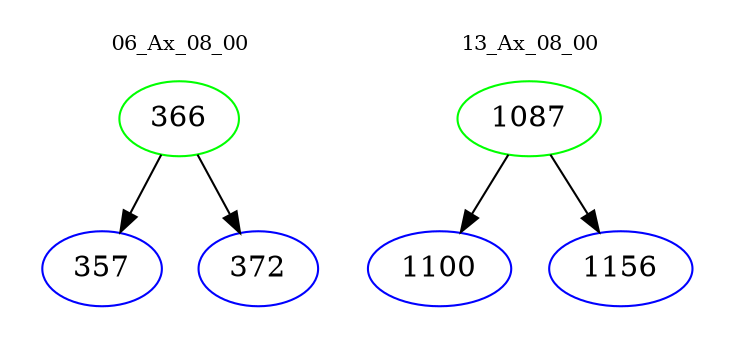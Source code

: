 digraph{
subgraph cluster_0 {
color = white
label = "06_Ax_08_00";
fontsize=10;
T0_366 [label="366", color="green"]
T0_366 -> T0_357 [color="black"]
T0_357 [label="357", color="blue"]
T0_366 -> T0_372 [color="black"]
T0_372 [label="372", color="blue"]
}
subgraph cluster_1 {
color = white
label = "13_Ax_08_00";
fontsize=10;
T1_1087 [label="1087", color="green"]
T1_1087 -> T1_1100 [color="black"]
T1_1100 [label="1100", color="blue"]
T1_1087 -> T1_1156 [color="black"]
T1_1156 [label="1156", color="blue"]
}
}
